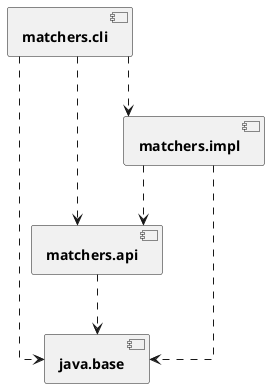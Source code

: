 @startuml

skinparam shadowing false
skinparam componentStyle uml2
skinparam linetype ortho
skinparam frame {
    borderColor Transparent
    backgroundColor Transparent
    fontColor Transparent
}

component "<b>java.base</b>" as javabase
component "<b>matchers.api</b>" as matchersapi
component "<b>matchers.impl</b>" as matcherscore
component "<b>matchers.cli</b>" as matcherscli

matcherscli ..> javabase
matcherscli ..> matchersapi
matcherscli ..> matcherscore

matchersapi ..> javabase

matcherscore ..> javabase
matcherscore ..> matchersapi

@enduml